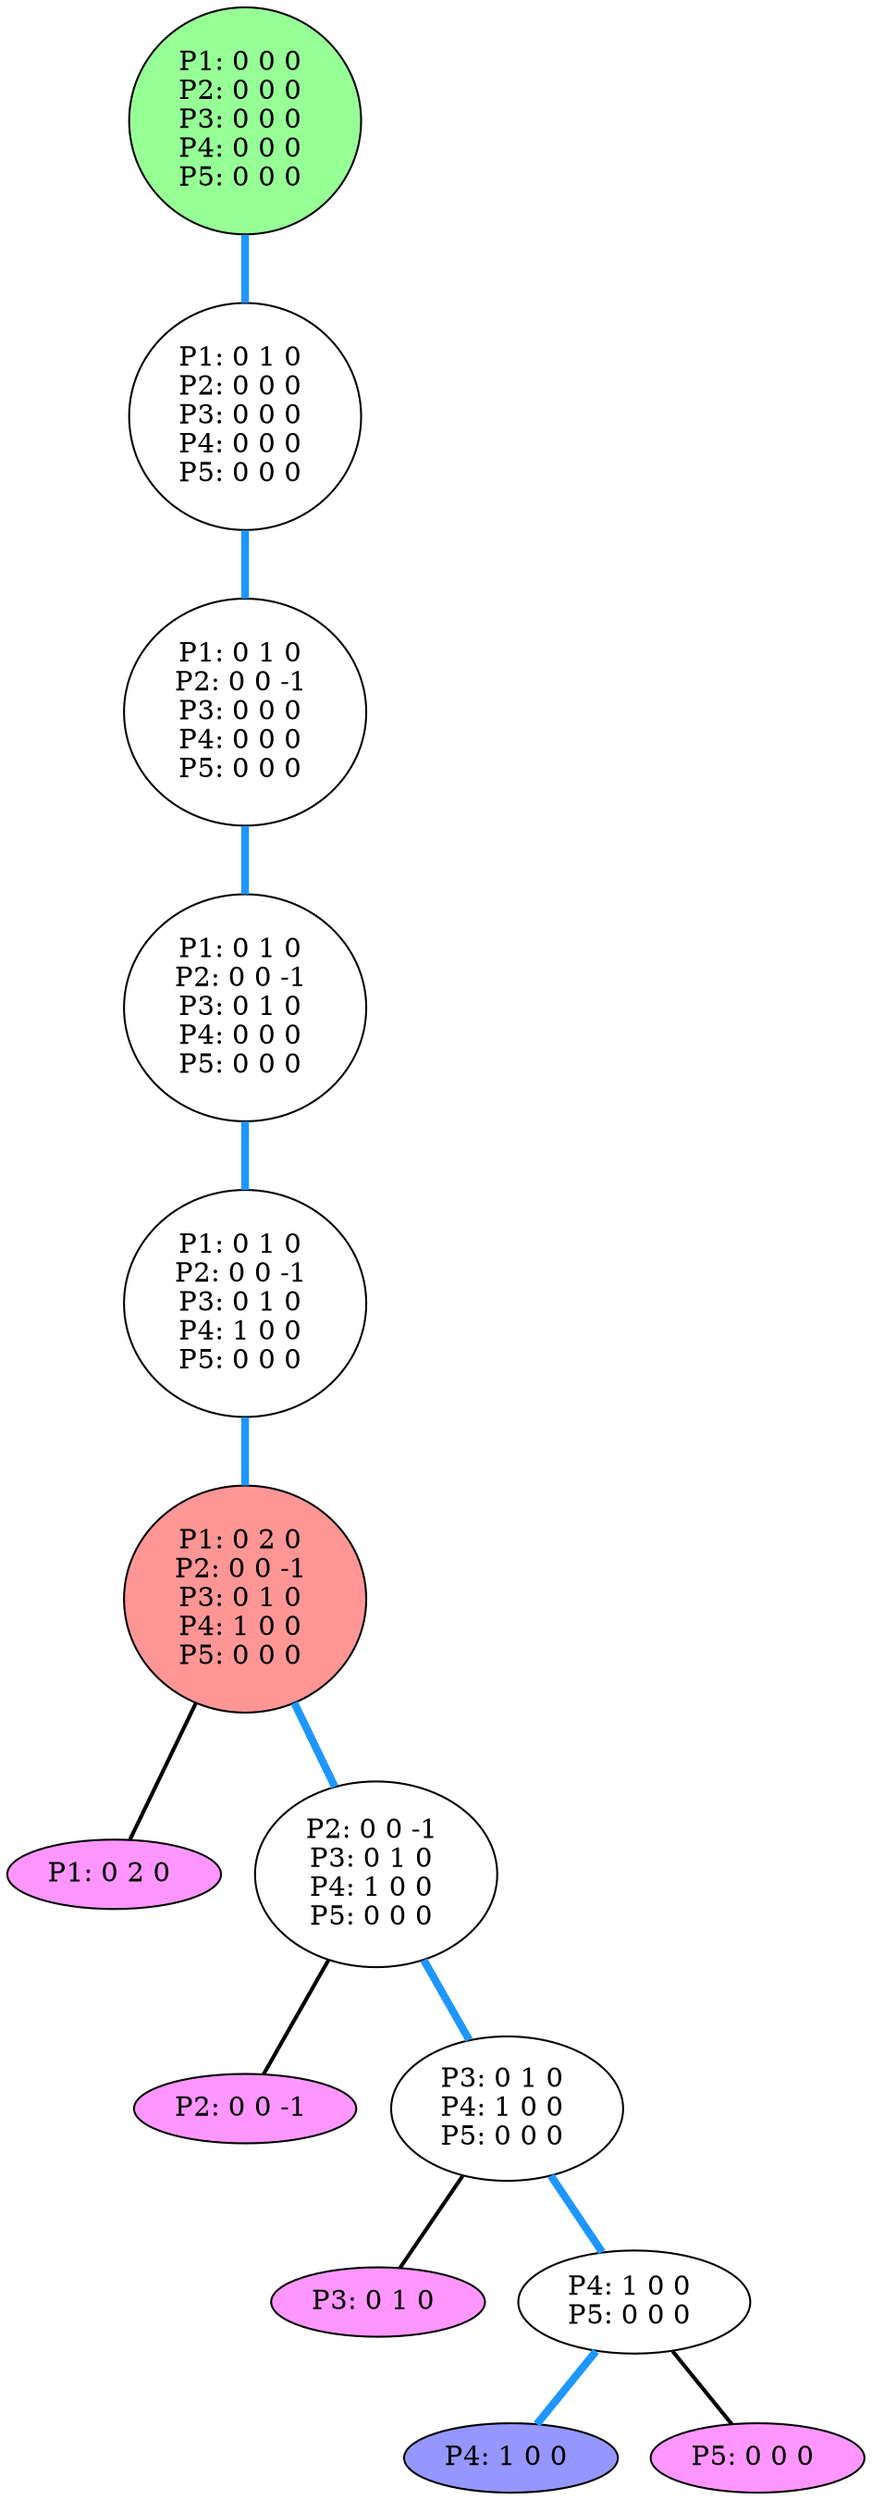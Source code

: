 graph G {
color = "black"
0 [label = "P1: 0 0 0 
P2: 0 0 0 
P3: 0 0 0 
P4: 0 0 0 
P5: 0 0 0 
",  style="filled", fillcolor = "#96FF96"];
1 [label = "P1: 0 1 0 
P2: 0 0 0 
P3: 0 0 0 
P4: 0 0 0 
P5: 0 0 0 
"];
2 [label = "P1: 0 1 0 
P2: 0 0 -1 
P3: 0 0 0 
P4: 0 0 0 
P5: 0 0 0 
"];
3 [label = "P1: 0 1 0 
P2: 0 0 -1 
P3: 0 1 0 
P4: 0 0 0 
P5: 0 0 0 
"];
4 [label = "P1: 0 1 0 
P2: 0 0 -1 
P3: 0 1 0 
P4: 1 0 0 
P5: 0 0 0 
"];
5 [label = "P1: 0 2 0 
P2: 0 0 -1 
P3: 0 1 0 
P4: 1 0 0 
P5: 0 0 0 
",  style="filled", fillcolor = "#FF9696"];
6 [label = "P1: 0 2 0 
",  style="filled", fillcolor = "#FF96FF"];
7 [label = "P2: 0 0 -1 
P3: 0 1 0 
P4: 1 0 0 
P5: 0 0 0 
"];
8 [label = "P2: 0 0 -1 
",  style="filled", fillcolor = "#FF96FF"];
9 [label = "P3: 0 1 0 
P4: 1 0 0 
P5: 0 0 0 
"];
10 [label = "P3: 0 1 0 
",  style="filled", fillcolor = "#FF96FF"];
11 [label = "P4: 1 0 0 
P5: 0 0 0 
"];
12 [label = "P4: 1 0 0 
", style="filled", fillcolor = "#9696FF"];
13 [label = "P5: 0 0 0 
",  style="filled", fillcolor = "#FF96FF"];
edge [style=bold];
0 -- 1 [color="#1E96FF", penwidth=4.0];

1 -- 2 [color="#1E96FF", penwidth=4.0];

2 -- 3 [color="#1E96FF", penwidth=4.0];

3 -- 4 [color="#1E96FF", penwidth=4.0];

4 -- 5 [color="#1E96FF", penwidth=4.0];

5 -- 7 [color="#1E96FF", penwidth=4.0];
5 -- 6 [color=black];

7 -- 9 [color="#1E96FF", penwidth=4.0];
7 -- 8 [color=black];

9 -- 11 [color="#1E96FF", penwidth=4.0];
9 -- 10 [color=black];

11 -- 13 [color=black];
11 -- 12 [color="#1E96FF", penwidth=4.0];

}
